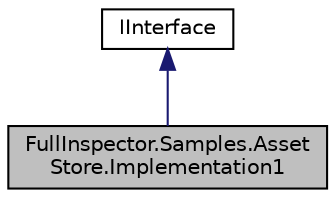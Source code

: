 digraph "FullInspector.Samples.AssetStore.Implementation1"
{
  edge [fontname="Helvetica",fontsize="10",labelfontname="Helvetica",labelfontsize="10"];
  node [fontname="Helvetica",fontsize="10",shape=record];
  Node1 [label="FullInspector.Samples.Asset\lStore.Implementation1",height=0.2,width=0.4,color="black", fillcolor="grey75", style="filled" fontcolor="black"];
  Node2 -> Node1 [dir="back",color="midnightblue",fontsize="10",style="solid",fontname="Helvetica"];
  Node2 [label="IInterface",height=0.2,width=0.4,color="black", fillcolor="white", style="filled",URL="$interface_full_inspector_1_1_samples_1_1_asset_store_1_1_i_interface.html"];
}

